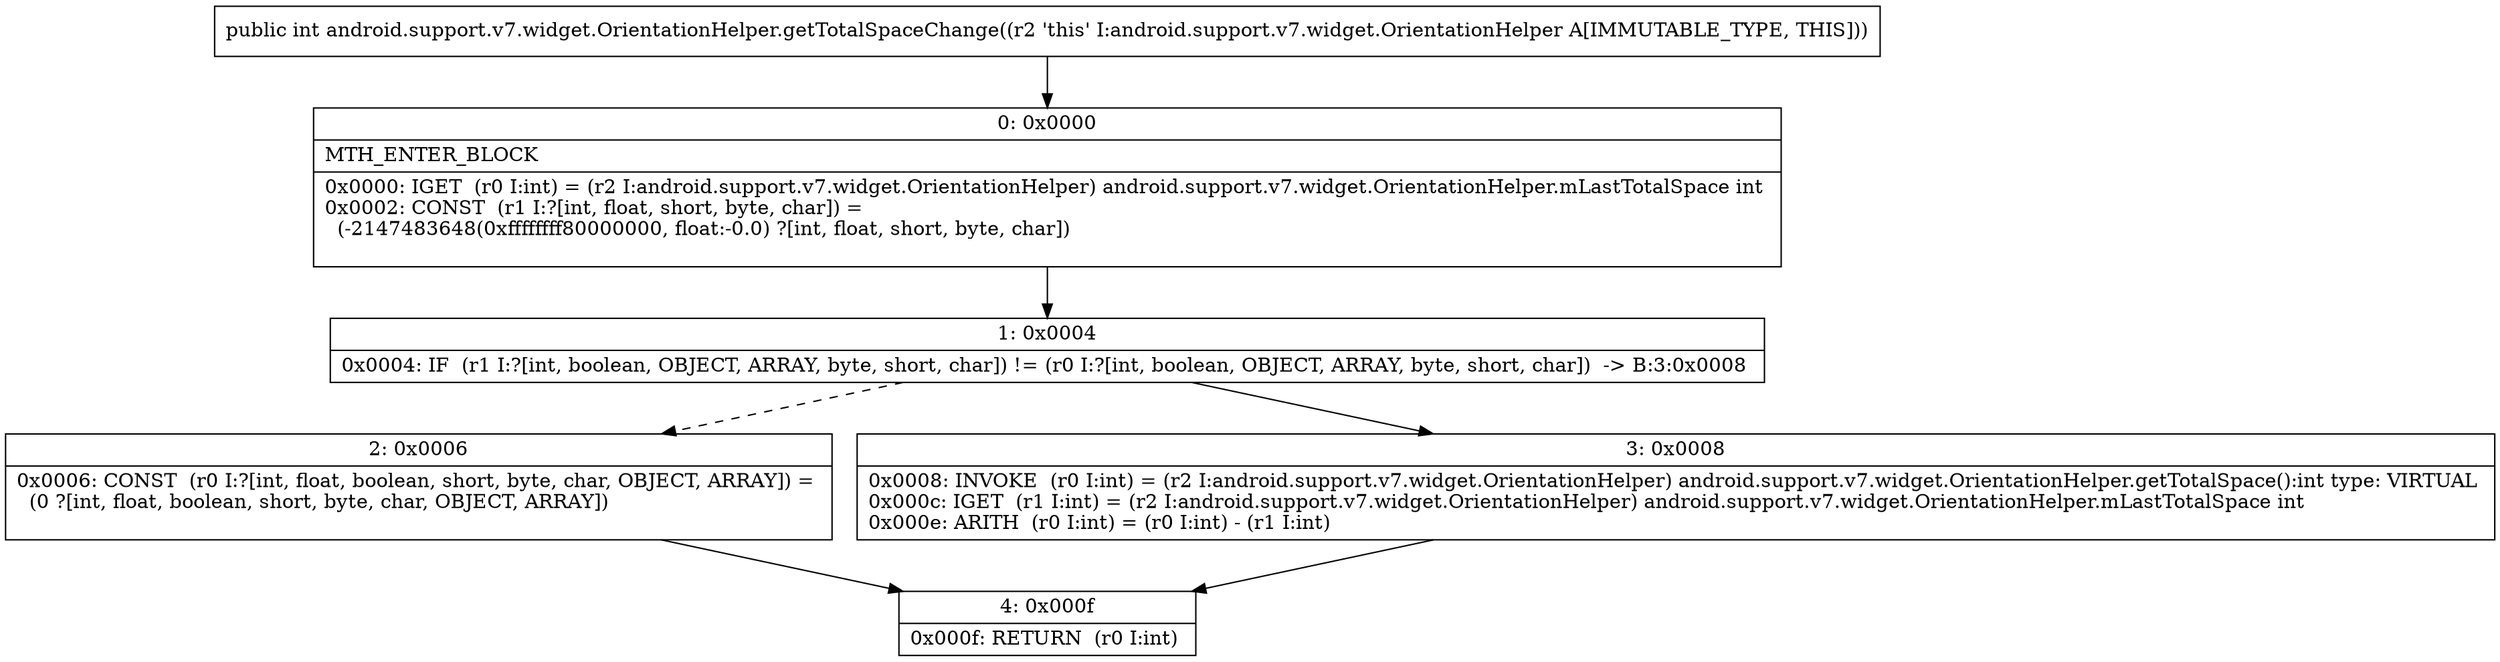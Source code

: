 digraph "CFG forandroid.support.v7.widget.OrientationHelper.getTotalSpaceChange()I" {
Node_0 [shape=record,label="{0\:\ 0x0000|MTH_ENTER_BLOCK\l|0x0000: IGET  (r0 I:int) = (r2 I:android.support.v7.widget.OrientationHelper) android.support.v7.widget.OrientationHelper.mLastTotalSpace int \l0x0002: CONST  (r1 I:?[int, float, short, byte, char]) = \l  (\-2147483648(0xffffffff80000000, float:\-0.0) ?[int, float, short, byte, char])\l \l}"];
Node_1 [shape=record,label="{1\:\ 0x0004|0x0004: IF  (r1 I:?[int, boolean, OBJECT, ARRAY, byte, short, char]) != (r0 I:?[int, boolean, OBJECT, ARRAY, byte, short, char])  \-\> B:3:0x0008 \l}"];
Node_2 [shape=record,label="{2\:\ 0x0006|0x0006: CONST  (r0 I:?[int, float, boolean, short, byte, char, OBJECT, ARRAY]) = \l  (0 ?[int, float, boolean, short, byte, char, OBJECT, ARRAY])\l \l}"];
Node_3 [shape=record,label="{3\:\ 0x0008|0x0008: INVOKE  (r0 I:int) = (r2 I:android.support.v7.widget.OrientationHelper) android.support.v7.widget.OrientationHelper.getTotalSpace():int type: VIRTUAL \l0x000c: IGET  (r1 I:int) = (r2 I:android.support.v7.widget.OrientationHelper) android.support.v7.widget.OrientationHelper.mLastTotalSpace int \l0x000e: ARITH  (r0 I:int) = (r0 I:int) \- (r1 I:int) \l}"];
Node_4 [shape=record,label="{4\:\ 0x000f|0x000f: RETURN  (r0 I:int) \l}"];
MethodNode[shape=record,label="{public int android.support.v7.widget.OrientationHelper.getTotalSpaceChange((r2 'this' I:android.support.v7.widget.OrientationHelper A[IMMUTABLE_TYPE, THIS])) }"];
MethodNode -> Node_0;
Node_0 -> Node_1;
Node_1 -> Node_2[style=dashed];
Node_1 -> Node_3;
Node_2 -> Node_4;
Node_3 -> Node_4;
}

